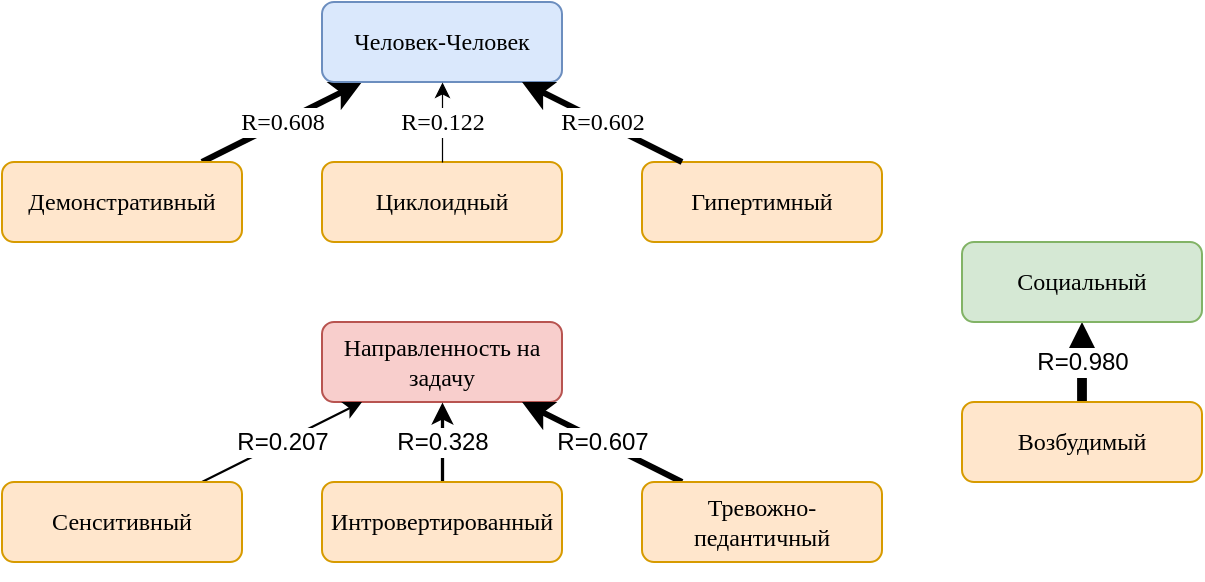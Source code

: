 <mxfile version="27.0.3">
  <diagram name="Страница — 1" id="1lgbH9x4u3ROzhYAGhE-">
    <mxGraphModel dx="1231" dy="1052" grid="1" gridSize="10" guides="1" tooltips="1" connect="1" arrows="1" fold="1" page="0" pageScale="1" pageWidth="1169" pageHeight="827" background="none" math="0" shadow="0">
      <root>
        <mxCell id="0" />
        <mxCell id="1" parent="0" />
        <mxCell id="H34q3096vW5ZRXHq4TRd-21" value="R=0.119" style="rounded=0;orthogonalLoop=1;jettySize=auto;html=1;strokeColor=default;strokeWidth=0.595;fontSize=12;fontFamily=Times New Roman;" parent="1" target="H34q3096vW5ZRXHq4TRd-20" edge="1">
          <mxGeometry relative="1" as="geometry">
            <mxPoint x="316.667" y="200" as="sourcePoint" />
          </mxGeometry>
        </mxCell>
        <mxCell id="H34q3096vW5ZRXHq4TRd-57" value="R=0.486" style="rounded=0;orthogonalLoop=1;jettySize=auto;html=1;fontSize=12;strokeWidth=2.43;" parent="1" source="H34q3096vW5ZRXHq4TRd-56" edge="1">
          <mxGeometry relative="1" as="geometry">
            <mxPoint x="335" y="40" as="targetPoint" />
          </mxGeometry>
        </mxCell>
        <mxCell id="qwW-FyV9AaIcFxMxt8HV-1" value="R=0.608" style="rounded=0;orthogonalLoop=1;jettySize=auto;html=1;fontFamily=Times New Roman;fontSize=12;strokeWidth=3.04;strokeColor=default;" edge="1" parent="1" source="qwW-FyV9AaIcFxMxt8HV-2" target="qwW-FyV9AaIcFxMxt8HV-3">
          <mxGeometry relative="1" as="geometry" />
        </mxCell>
        <mxCell id="qwW-FyV9AaIcFxMxt8HV-2" value="&lt;span style=&quot;text-align: start; line-height: 19.973px;&quot;&gt;&lt;font&gt;Демонстративный&lt;/font&gt;&lt;/span&gt;&lt;span style=&quot;text-align: start;&quot;&gt;&lt;/span&gt;" style="rounded=1;whiteSpace=wrap;html=1;fontFamily=Times New Roman;fontSize=12;fillColor=#ffe6cc;strokeColor=#d79b00;" vertex="1" parent="1">
          <mxGeometry x="-160" width="120" height="40" as="geometry" />
        </mxCell>
        <mxCell id="qwW-FyV9AaIcFxMxt8HV-3" value="Человек-Человек" style="whiteSpace=wrap;html=1;rounded=1;fontFamily=Times New Roman;fontSize=12;fillColor=#dae8fc;strokeColor=#6c8ebf;" vertex="1" parent="1">
          <mxGeometry y="-80" width="120" height="40" as="geometry" />
        </mxCell>
        <mxCell id="qwW-FyV9AaIcFxMxt8HV-4" value="&lt;span&gt;Гипертимный&lt;/span&gt;" style="rounded=1;whiteSpace=wrap;html=1;fillColor=#ffe6cc;strokeColor=#d79b00;fontFamily=Times New Roman;fontSize=12;" vertex="1" parent="1">
          <mxGeometry x="160" width="120" height="40" as="geometry" />
        </mxCell>
        <mxCell id="qwW-FyV9AaIcFxMxt8HV-5" value="R=0.602" style="endArrow=classic;html=1;rounded=0;strokeWidth=3.01;fontFamily=Times New Roman;fontSize=12;strokeColor=default;" edge="1" parent="1" source="qwW-FyV9AaIcFxMxt8HV-4" target="qwW-FyV9AaIcFxMxt8HV-3">
          <mxGeometry width="50" height="50" relative="1" as="geometry">
            <mxPoint x="160" y="190" as="sourcePoint" />
            <mxPoint x="210" y="140" as="targetPoint" />
          </mxGeometry>
        </mxCell>
        <mxCell id="qwW-FyV9AaIcFxMxt8HV-6" value="&lt;br&gt;&lt;span&gt;Циклоидный&lt;/span&gt;&lt;div&gt;&lt;br&gt;&lt;/div&gt;" style="rounded=1;whiteSpace=wrap;html=1;fillColor=#ffe6cc;strokeColor=#d79b00;fontSize=12;fontFamily=Times New Roman;" vertex="1" parent="1">
          <mxGeometry width="120" height="40" as="geometry" />
        </mxCell>
        <mxCell id="qwW-FyV9AaIcFxMxt8HV-7" value="R=0.122" style="endArrow=classic;html=1;rounded=0;strokeColor=default;strokeWidth=0.61;fontSize=12;fontFamily=Times New Roman;" edge="1" parent="1" source="qwW-FyV9AaIcFxMxt8HV-6" target="qwW-FyV9AaIcFxMxt8HV-3">
          <mxGeometry width="50" height="50" relative="1" as="geometry">
            <mxPoint x="-120" y="230" as="sourcePoint" />
            <mxPoint x="-70" y="180" as="targetPoint" />
          </mxGeometry>
        </mxCell>
        <mxCell id="qwW-FyV9AaIcFxMxt8HV-8" value="&lt;div&gt;&lt;span style=&quot;background-color: transparent;&quot;&gt;Н&lt;/span&gt;&lt;span style=&quot;background-color: transparent;&quot;&gt;аправленность на задачу&lt;/span&gt;&lt;br&gt;&lt;/div&gt;" style="rounded=1;whiteSpace=wrap;html=1;fillColor=#f8cecc;strokeColor=#b85450;fontSize=12;fontFamily=Times New Roman;" vertex="1" parent="1">
          <mxGeometry y="80" width="120" height="40" as="geometry" />
        </mxCell>
        <mxCell id="qwW-FyV9AaIcFxMxt8HV-9" value="R=0.207" style="rounded=0;orthogonalLoop=1;jettySize=auto;html=1;fontSize=12;strokeWidth=1.035;" edge="1" parent="1" source="qwW-FyV9AaIcFxMxt8HV-10" target="qwW-FyV9AaIcFxMxt8HV-8">
          <mxGeometry relative="1" as="geometry" />
        </mxCell>
        <mxCell id="qwW-FyV9AaIcFxMxt8HV-10" value="&lt;span&gt;Сенситивный&lt;/span&gt;" style="rounded=1;whiteSpace=wrap;html=1;fillColor=#ffe6cc;strokeColor=#d79b00;fontSize=12;fontFamily=Times New Roman;" vertex="1" parent="1">
          <mxGeometry x="-160" y="160" width="120" height="40" as="geometry" />
        </mxCell>
        <mxCell id="qwW-FyV9AaIcFxMxt8HV-11" value="R=0.607" style="rounded=0;orthogonalLoop=1;jettySize=auto;html=1;fontSize=12;strokeWidth=3.035;" edge="1" parent="1" source="qwW-FyV9AaIcFxMxt8HV-12" target="qwW-FyV9AaIcFxMxt8HV-8">
          <mxGeometry relative="1" as="geometry" />
        </mxCell>
        <mxCell id="qwW-FyV9AaIcFxMxt8HV-12" value="&lt;br&gt;&lt;span style=&quot;font-family: &amp;quot;Times New Roman&amp;quot;;&quot;&gt;Тревожно-педантичный&lt;/span&gt;&lt;div&gt;&lt;br&gt;&lt;/div&gt;" style="rounded=1;whiteSpace=wrap;html=1;fillColor=#ffe6cc;strokeColor=#d79b00;fontSize=12;" vertex="1" parent="1">
          <mxGeometry x="160" y="160" width="120" height="40" as="geometry" />
        </mxCell>
        <mxCell id="qwW-FyV9AaIcFxMxt8HV-13" value="R=0.328" style="rounded=0;orthogonalLoop=1;jettySize=auto;html=1;fontSize=12;strokeWidth=1.64;" edge="1" parent="1" source="qwW-FyV9AaIcFxMxt8HV-14" target="qwW-FyV9AaIcFxMxt8HV-8">
          <mxGeometry relative="1" as="geometry" />
        </mxCell>
        <mxCell id="qwW-FyV9AaIcFxMxt8HV-14" value="&lt;span style=&quot;text-align: start; line-height: 19.973px; font-family: &amp;quot;Times New Roman&amp;quot;;&quot;&gt;Интровертированный&lt;/span&gt;&lt;span style=&quot;text-align: start;&quot;&gt;&lt;/span&gt;" style="rounded=1;whiteSpace=wrap;html=1;fillColor=#ffe6cc;strokeColor=#d79b00;fontSize=12;" vertex="1" parent="1">
          <mxGeometry y="160" width="120" height="40" as="geometry" />
        </mxCell>
        <mxCell id="qwW-FyV9AaIcFxMxt8HV-15" value="R=0.980" style="rounded=0;orthogonalLoop=1;jettySize=auto;html=1;fontSize=12;strokeWidth=4.9;" edge="1" parent="1" source="qwW-FyV9AaIcFxMxt8HV-16" target="qwW-FyV9AaIcFxMxt8HV-17">
          <mxGeometry relative="1" as="geometry" />
        </mxCell>
        <mxCell id="qwW-FyV9AaIcFxMxt8HV-16" value="&lt;br&gt;&lt;span style=&quot;font-family: &amp;quot;Times New Roman&amp;quot;;&quot;&gt;Возбудимый&lt;/span&gt;&lt;div&gt;&lt;br&gt;&lt;/div&gt;" style="rounded=1;whiteSpace=wrap;html=1;fillColor=#ffe6cc;strokeColor=#d79b00;fontSize=12;" vertex="1" parent="1">
          <mxGeometry x="320" y="120" width="120" height="40" as="geometry" />
        </mxCell>
        <mxCell id="qwW-FyV9AaIcFxMxt8HV-17" value="&lt;br&gt;&lt;span style=&quot;font-family: &amp;quot;Times New Roman&amp;quot;;&quot;&gt;Социальный&lt;/span&gt;&lt;div&gt;&lt;br&gt;&lt;/div&gt;" style="rounded=1;whiteSpace=wrap;html=1;fillColor=#d5e8d4;strokeColor=#82b366;fontSize=12;" vertex="1" parent="1">
          <mxGeometry x="320" y="40" width="120" height="40" as="geometry" />
        </mxCell>
      </root>
    </mxGraphModel>
  </diagram>
</mxfile>
